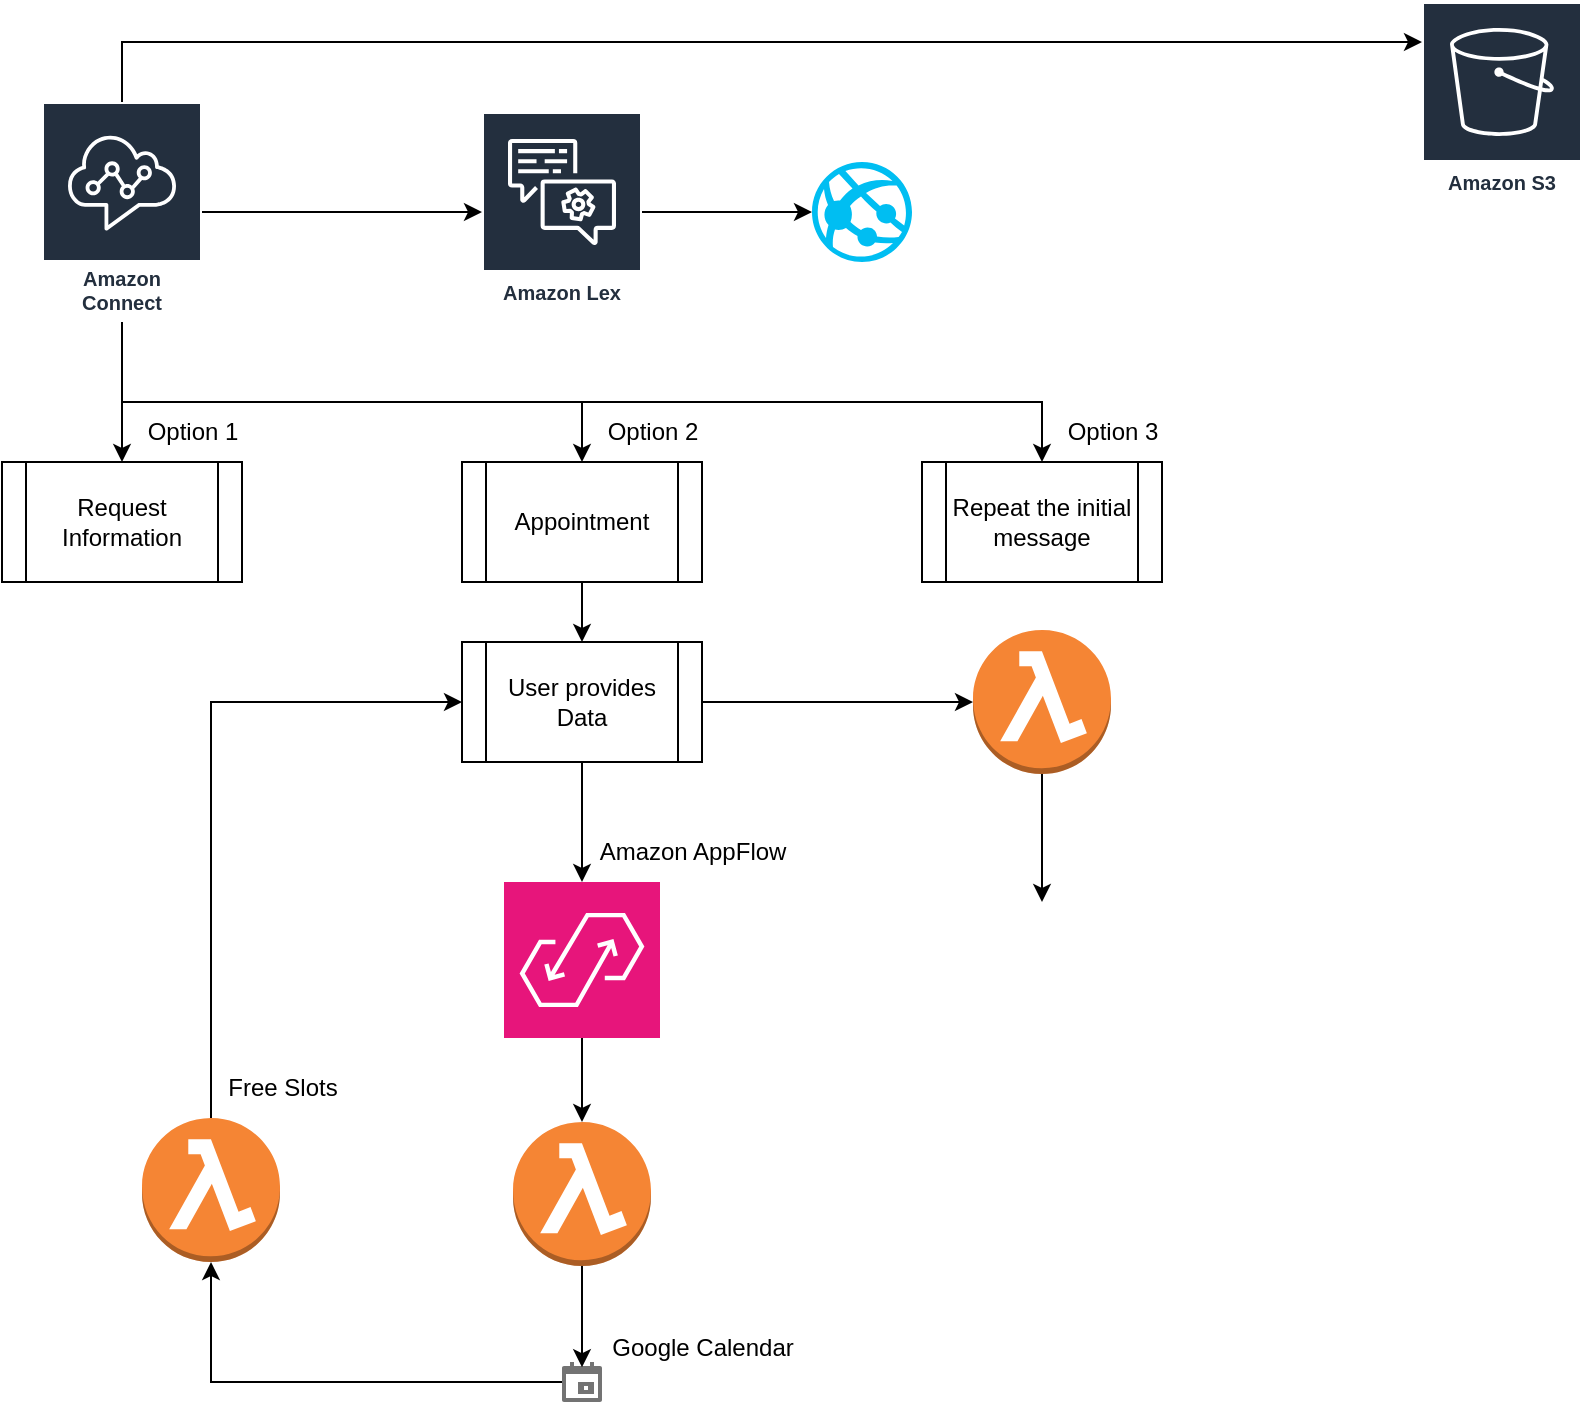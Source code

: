 <mxfile version="24.3.1" type="github">
  <diagram name="Page-1" id="Djazf6_ebtpoUKsyQYus">
    <mxGraphModel dx="1235" dy="655" grid="1" gridSize="10" guides="1" tooltips="1" connect="1" arrows="1" fold="1" page="1" pageScale="1" pageWidth="850" pageHeight="1100" math="0" shadow="0">
      <root>
        <mxCell id="0" />
        <mxCell id="1" parent="0" />
        <mxCell id="gbHBbSv5GMt-R2ibs3l9-2" value="Amazon S3" style="sketch=0;outlineConnect=0;fontColor=#232F3E;gradientColor=none;strokeColor=#ffffff;fillColor=#232F3E;dashed=0;verticalLabelPosition=middle;verticalAlign=bottom;align=center;html=1;whiteSpace=wrap;fontSize=10;fontStyle=1;spacing=3;shape=mxgraph.aws4.productIcon;prIcon=mxgraph.aws4.s3;" parent="1" vertex="1">
          <mxGeometry x="730" y="20" width="80" height="100" as="geometry" />
        </mxCell>
        <mxCell id="DaBERd5yY5cBz1fXVe7q-2" style="edgeStyle=orthogonalEdgeStyle;rounded=0;orthogonalLoop=1;jettySize=auto;html=1;" edge="1" parent="1" source="gbHBbSv5GMt-R2ibs3l9-3" target="gbHBbSv5GMt-R2ibs3l9-4">
          <mxGeometry relative="1" as="geometry" />
        </mxCell>
        <mxCell id="DaBERd5yY5cBz1fXVe7q-6" style="edgeStyle=orthogonalEdgeStyle;rounded=0;orthogonalLoop=1;jettySize=auto;html=1;" edge="1" parent="1" source="gbHBbSv5GMt-R2ibs3l9-3" target="gbHBbSv5GMt-R2ibs3l9-2">
          <mxGeometry relative="1" as="geometry">
            <mxPoint x="480" y="125" as="targetPoint" />
            <Array as="points">
              <mxPoint x="80" y="40" />
            </Array>
          </mxGeometry>
        </mxCell>
        <mxCell id="DaBERd5yY5cBz1fXVe7q-8" style="edgeStyle=orthogonalEdgeStyle;rounded=0;orthogonalLoop=1;jettySize=auto;html=1;entryX=0.5;entryY=0;entryDx=0;entryDy=0;" edge="1" parent="1" source="gbHBbSv5GMt-R2ibs3l9-3" target="DaBERd5yY5cBz1fXVe7q-7">
          <mxGeometry relative="1" as="geometry" />
        </mxCell>
        <mxCell id="DaBERd5yY5cBz1fXVe7q-14" style="edgeStyle=orthogonalEdgeStyle;rounded=0;orthogonalLoop=1;jettySize=auto;html=1;entryX=0.5;entryY=0;entryDx=0;entryDy=0;" edge="1" parent="1" source="gbHBbSv5GMt-R2ibs3l9-3" target="DaBERd5yY5cBz1fXVe7q-9">
          <mxGeometry relative="1" as="geometry">
            <Array as="points">
              <mxPoint x="80" y="220" />
              <mxPoint x="310" y="220" />
            </Array>
          </mxGeometry>
        </mxCell>
        <mxCell id="DaBERd5yY5cBz1fXVe7q-15" style="edgeStyle=orthogonalEdgeStyle;rounded=0;orthogonalLoop=1;jettySize=auto;html=1;entryX=0.5;entryY=0;entryDx=0;entryDy=0;" edge="1" parent="1" source="gbHBbSv5GMt-R2ibs3l9-3" target="DaBERd5yY5cBz1fXVe7q-10">
          <mxGeometry relative="1" as="geometry">
            <Array as="points">
              <mxPoint x="80" y="220" />
              <mxPoint x="540" y="220" />
            </Array>
          </mxGeometry>
        </mxCell>
        <mxCell id="gbHBbSv5GMt-R2ibs3l9-3" value="Amazon Connect" style="sketch=0;outlineConnect=0;fontColor=#232F3E;gradientColor=none;strokeColor=#ffffff;fillColor=#232F3E;dashed=0;verticalLabelPosition=middle;verticalAlign=bottom;align=center;html=1;whiteSpace=wrap;fontSize=10;fontStyle=1;spacing=3;shape=mxgraph.aws4.productIcon;prIcon=mxgraph.aws4.connect;" parent="1" vertex="1">
          <mxGeometry x="40" y="70" width="80" height="110" as="geometry" />
        </mxCell>
        <mxCell id="gbHBbSv5GMt-R2ibs3l9-4" value="Amazon Lex" style="sketch=0;outlineConnect=0;fontColor=#232F3E;gradientColor=none;strokeColor=#ffffff;fillColor=#232F3E;dashed=0;verticalLabelPosition=middle;verticalAlign=bottom;align=center;html=1;whiteSpace=wrap;fontSize=10;fontStyle=1;spacing=3;shape=mxgraph.aws4.productIcon;prIcon=mxgraph.aws4.lex;" parent="1" vertex="1">
          <mxGeometry x="260" y="75" width="80" height="100" as="geometry" />
        </mxCell>
        <mxCell id="DaBERd5yY5cBz1fXVe7q-4" style="edgeStyle=orthogonalEdgeStyle;rounded=0;orthogonalLoop=1;jettySize=auto;html=1;entryX=0;entryY=0.5;entryDx=0;entryDy=0;entryPerimeter=0;" edge="1" parent="1" source="gbHBbSv5GMt-R2ibs3l9-4" target="DaBERd5yY5cBz1fXVe7q-5">
          <mxGeometry relative="1" as="geometry">
            <mxPoint x="506.8" y="290.634" as="targetPoint" />
          </mxGeometry>
        </mxCell>
        <mxCell id="DaBERd5yY5cBz1fXVe7q-5" value="" style="verticalLabelPosition=bottom;html=1;verticalAlign=top;align=center;strokeColor=none;fillColor=#00BEF2;shape=mxgraph.azure.azure_website;pointerEvents=1;" vertex="1" parent="1">
          <mxGeometry x="425" y="100" width="50" height="50" as="geometry" />
        </mxCell>
        <mxCell id="DaBERd5yY5cBz1fXVe7q-7" value="Request Information" style="shape=process;whiteSpace=wrap;html=1;backgroundOutline=1;" vertex="1" parent="1">
          <mxGeometry x="20" y="250" width="120" height="60" as="geometry" />
        </mxCell>
        <mxCell id="DaBERd5yY5cBz1fXVe7q-18" style="edgeStyle=orthogonalEdgeStyle;rounded=0;orthogonalLoop=1;jettySize=auto;html=1;entryX=0.5;entryY=0;entryDx=0;entryDy=0;" edge="1" parent="1" source="DaBERd5yY5cBz1fXVe7q-9" target="DaBERd5yY5cBz1fXVe7q-17">
          <mxGeometry relative="1" as="geometry" />
        </mxCell>
        <mxCell id="DaBERd5yY5cBz1fXVe7q-9" value="Appointment" style="shape=process;whiteSpace=wrap;html=1;backgroundOutline=1;" vertex="1" parent="1">
          <mxGeometry x="250" y="250" width="120" height="60" as="geometry" />
        </mxCell>
        <mxCell id="DaBERd5yY5cBz1fXVe7q-10" value="Repeat the initial message" style="shape=process;whiteSpace=wrap;html=1;backgroundOutline=1;" vertex="1" parent="1">
          <mxGeometry x="480" y="250" width="120" height="60" as="geometry" />
        </mxCell>
        <mxCell id="DaBERd5yY5cBz1fXVe7q-11" value="Option 1" style="text;html=1;align=center;verticalAlign=middle;resizable=0;points=[];autosize=1;strokeColor=none;fillColor=none;" vertex="1" parent="1">
          <mxGeometry x="80" y="220" width="70" height="30" as="geometry" />
        </mxCell>
        <mxCell id="DaBERd5yY5cBz1fXVe7q-12" value="Option 2" style="text;html=1;align=center;verticalAlign=middle;resizable=0;points=[];autosize=1;strokeColor=none;fillColor=none;" vertex="1" parent="1">
          <mxGeometry x="310" y="220" width="70" height="30" as="geometry" />
        </mxCell>
        <mxCell id="DaBERd5yY5cBz1fXVe7q-13" value="Option 3" style="text;html=1;align=center;verticalAlign=middle;resizable=0;points=[];autosize=1;strokeColor=none;fillColor=none;" vertex="1" parent="1">
          <mxGeometry x="540" y="220" width="70" height="30" as="geometry" />
        </mxCell>
        <mxCell id="DaBERd5yY5cBz1fXVe7q-17" value="User provides Data" style="shape=process;whiteSpace=wrap;html=1;backgroundOutline=1;" vertex="1" parent="1">
          <mxGeometry x="250" y="340" width="120" height="60" as="geometry" />
        </mxCell>
        <mxCell id="DaBERd5yY5cBz1fXVe7q-23" value="" style="edgeStyle=orthogonalEdgeStyle;rounded=0;orthogonalLoop=1;jettySize=auto;html=1;" edge="1" parent="1" source="DaBERd5yY5cBz1fXVe7q-19" target="DaBERd5yY5cBz1fXVe7q-22">
          <mxGeometry relative="1" as="geometry" />
        </mxCell>
        <mxCell id="DaBERd5yY5cBz1fXVe7q-19" value="" style="sketch=0;points=[[0,0,0],[0.25,0,0],[0.5,0,0],[0.75,0,0],[1,0,0],[0,1,0],[0.25,1,0],[0.5,1,0],[0.75,1,0],[1,1,0],[0,0.25,0],[0,0.5,0],[0,0.75,0],[1,0.25,0],[1,0.5,0],[1,0.75,0]];outlineConnect=0;fontColor=#232F3E;fillColor=#E7157B;strokeColor=#ffffff;dashed=0;verticalLabelPosition=bottom;verticalAlign=top;align=center;html=1;fontSize=12;fontStyle=0;aspect=fixed;shape=mxgraph.aws4.resourceIcon;resIcon=mxgraph.aws4.appflow;" vertex="1" parent="1">
          <mxGeometry x="271" y="460" width="78" height="78" as="geometry" />
        </mxCell>
        <mxCell id="DaBERd5yY5cBz1fXVe7q-20" style="edgeStyle=orthogonalEdgeStyle;rounded=0;orthogonalLoop=1;jettySize=auto;html=1;entryX=0.5;entryY=0;entryDx=0;entryDy=0;entryPerimeter=0;" edge="1" parent="1" source="DaBERd5yY5cBz1fXVe7q-17" target="DaBERd5yY5cBz1fXVe7q-19">
          <mxGeometry relative="1" as="geometry" />
        </mxCell>
        <mxCell id="DaBERd5yY5cBz1fXVe7q-21" value="Amazon AppFlow" style="text;html=1;align=center;verticalAlign=middle;resizable=0;points=[];autosize=1;strokeColor=none;fillColor=none;" vertex="1" parent="1">
          <mxGeometry x="305" y="430" width="120" height="30" as="geometry" />
        </mxCell>
        <mxCell id="DaBERd5yY5cBz1fXVe7q-22" value="" style="outlineConnect=0;dashed=0;verticalLabelPosition=bottom;verticalAlign=top;align=center;html=1;shape=mxgraph.aws3.lambda_function;fillColor=#F58534;gradientColor=none;" vertex="1" parent="1">
          <mxGeometry x="275.5" y="580" width="69" height="72" as="geometry" />
        </mxCell>
        <mxCell id="DaBERd5yY5cBz1fXVe7q-24" value="" style="html=1;dashed=0;aspect=fixed;verticalLabelPosition=bottom;verticalAlign=top;align=center;shape=mxgraph.gmdl.calendar;strokeColor=none;fillColor=#737373;shadow=0;sketch=0;" vertex="1" parent="1">
          <mxGeometry x="300" y="700" width="20" height="20" as="geometry" />
        </mxCell>
        <mxCell id="DaBERd5yY5cBz1fXVe7q-25" style="edgeStyle=orthogonalEdgeStyle;rounded=0;orthogonalLoop=1;jettySize=auto;html=1;entryX=0.5;entryY=0.13;entryDx=0;entryDy=0;entryPerimeter=0;" edge="1" parent="1" source="DaBERd5yY5cBz1fXVe7q-22" target="DaBERd5yY5cBz1fXVe7q-24">
          <mxGeometry relative="1" as="geometry" />
        </mxCell>
        <mxCell id="DaBERd5yY5cBz1fXVe7q-26" value="Google Calendar" style="text;html=1;align=center;verticalAlign=middle;resizable=0;points=[];autosize=1;strokeColor=none;fillColor=none;" vertex="1" parent="1">
          <mxGeometry x="315" y="678" width="110" height="30" as="geometry" />
        </mxCell>
        <mxCell id="DaBERd5yY5cBz1fXVe7q-31" style="edgeStyle=orthogonalEdgeStyle;rounded=0;orthogonalLoop=1;jettySize=auto;html=1;entryX=0;entryY=0.5;entryDx=0;entryDy=0;" edge="1" parent="1" source="DaBERd5yY5cBz1fXVe7q-27" target="DaBERd5yY5cBz1fXVe7q-17">
          <mxGeometry relative="1" as="geometry">
            <Array as="points">
              <mxPoint x="125" y="370" />
            </Array>
          </mxGeometry>
        </mxCell>
        <mxCell id="DaBERd5yY5cBz1fXVe7q-27" value="" style="outlineConnect=0;dashed=0;verticalLabelPosition=bottom;verticalAlign=top;align=center;html=1;shape=mxgraph.aws3.lambda_function;fillColor=#F58534;gradientColor=none;" vertex="1" parent="1">
          <mxGeometry x="90" y="578" width="69" height="72" as="geometry" />
        </mxCell>
        <mxCell id="DaBERd5yY5cBz1fXVe7q-28" style="edgeStyle=orthogonalEdgeStyle;rounded=0;orthogonalLoop=1;jettySize=auto;html=1;entryX=0.5;entryY=1;entryDx=0;entryDy=0;entryPerimeter=0;" edge="1" parent="1" source="DaBERd5yY5cBz1fXVe7q-24" target="DaBERd5yY5cBz1fXVe7q-27">
          <mxGeometry relative="1" as="geometry" />
        </mxCell>
        <mxCell id="DaBERd5yY5cBz1fXVe7q-30" value="Free Slots" style="text;html=1;align=center;verticalAlign=middle;resizable=0;points=[];autosize=1;strokeColor=none;fillColor=none;" vertex="1" parent="1">
          <mxGeometry x="120" y="548" width="80" height="30" as="geometry" />
        </mxCell>
        <mxCell id="DaBERd5yY5cBz1fXVe7q-35" style="edgeStyle=orthogonalEdgeStyle;rounded=0;orthogonalLoop=1;jettySize=auto;html=1;entryX=0.5;entryY=0;entryDx=0;entryDy=0;" edge="1" parent="1" source="DaBERd5yY5cBz1fXVe7q-32" target="DaBERd5yY5cBz1fXVe7q-34">
          <mxGeometry relative="1" as="geometry" />
        </mxCell>
        <mxCell id="DaBERd5yY5cBz1fXVe7q-32" value="" style="outlineConnect=0;dashed=0;verticalLabelPosition=bottom;verticalAlign=top;align=center;html=1;shape=mxgraph.aws3.lambda_function;fillColor=#F58534;gradientColor=none;" vertex="1" parent="1">
          <mxGeometry x="505.5" y="334" width="69" height="72" as="geometry" />
        </mxCell>
        <mxCell id="DaBERd5yY5cBz1fXVe7q-33" style="edgeStyle=orthogonalEdgeStyle;rounded=0;orthogonalLoop=1;jettySize=auto;html=1;entryX=0;entryY=0.5;entryDx=0;entryDy=0;entryPerimeter=0;" edge="1" parent="1" source="DaBERd5yY5cBz1fXVe7q-17" target="DaBERd5yY5cBz1fXVe7q-32">
          <mxGeometry relative="1" as="geometry" />
        </mxCell>
        <mxCell id="DaBERd5yY5cBz1fXVe7q-34" value="" style="shape=image;html=1;verticalAlign=top;verticalLabelPosition=bottom;labelBackgroundColor=#ffffff;imageAspect=0;aspect=fixed;image=https://cdn2.iconfinder.com/data/icons/social-media-2285/512/1_Slack_colored_svg-128.png" vertex="1" parent="1">
          <mxGeometry x="476" y="470" width="128" height="128" as="geometry" />
        </mxCell>
      </root>
    </mxGraphModel>
  </diagram>
</mxfile>
